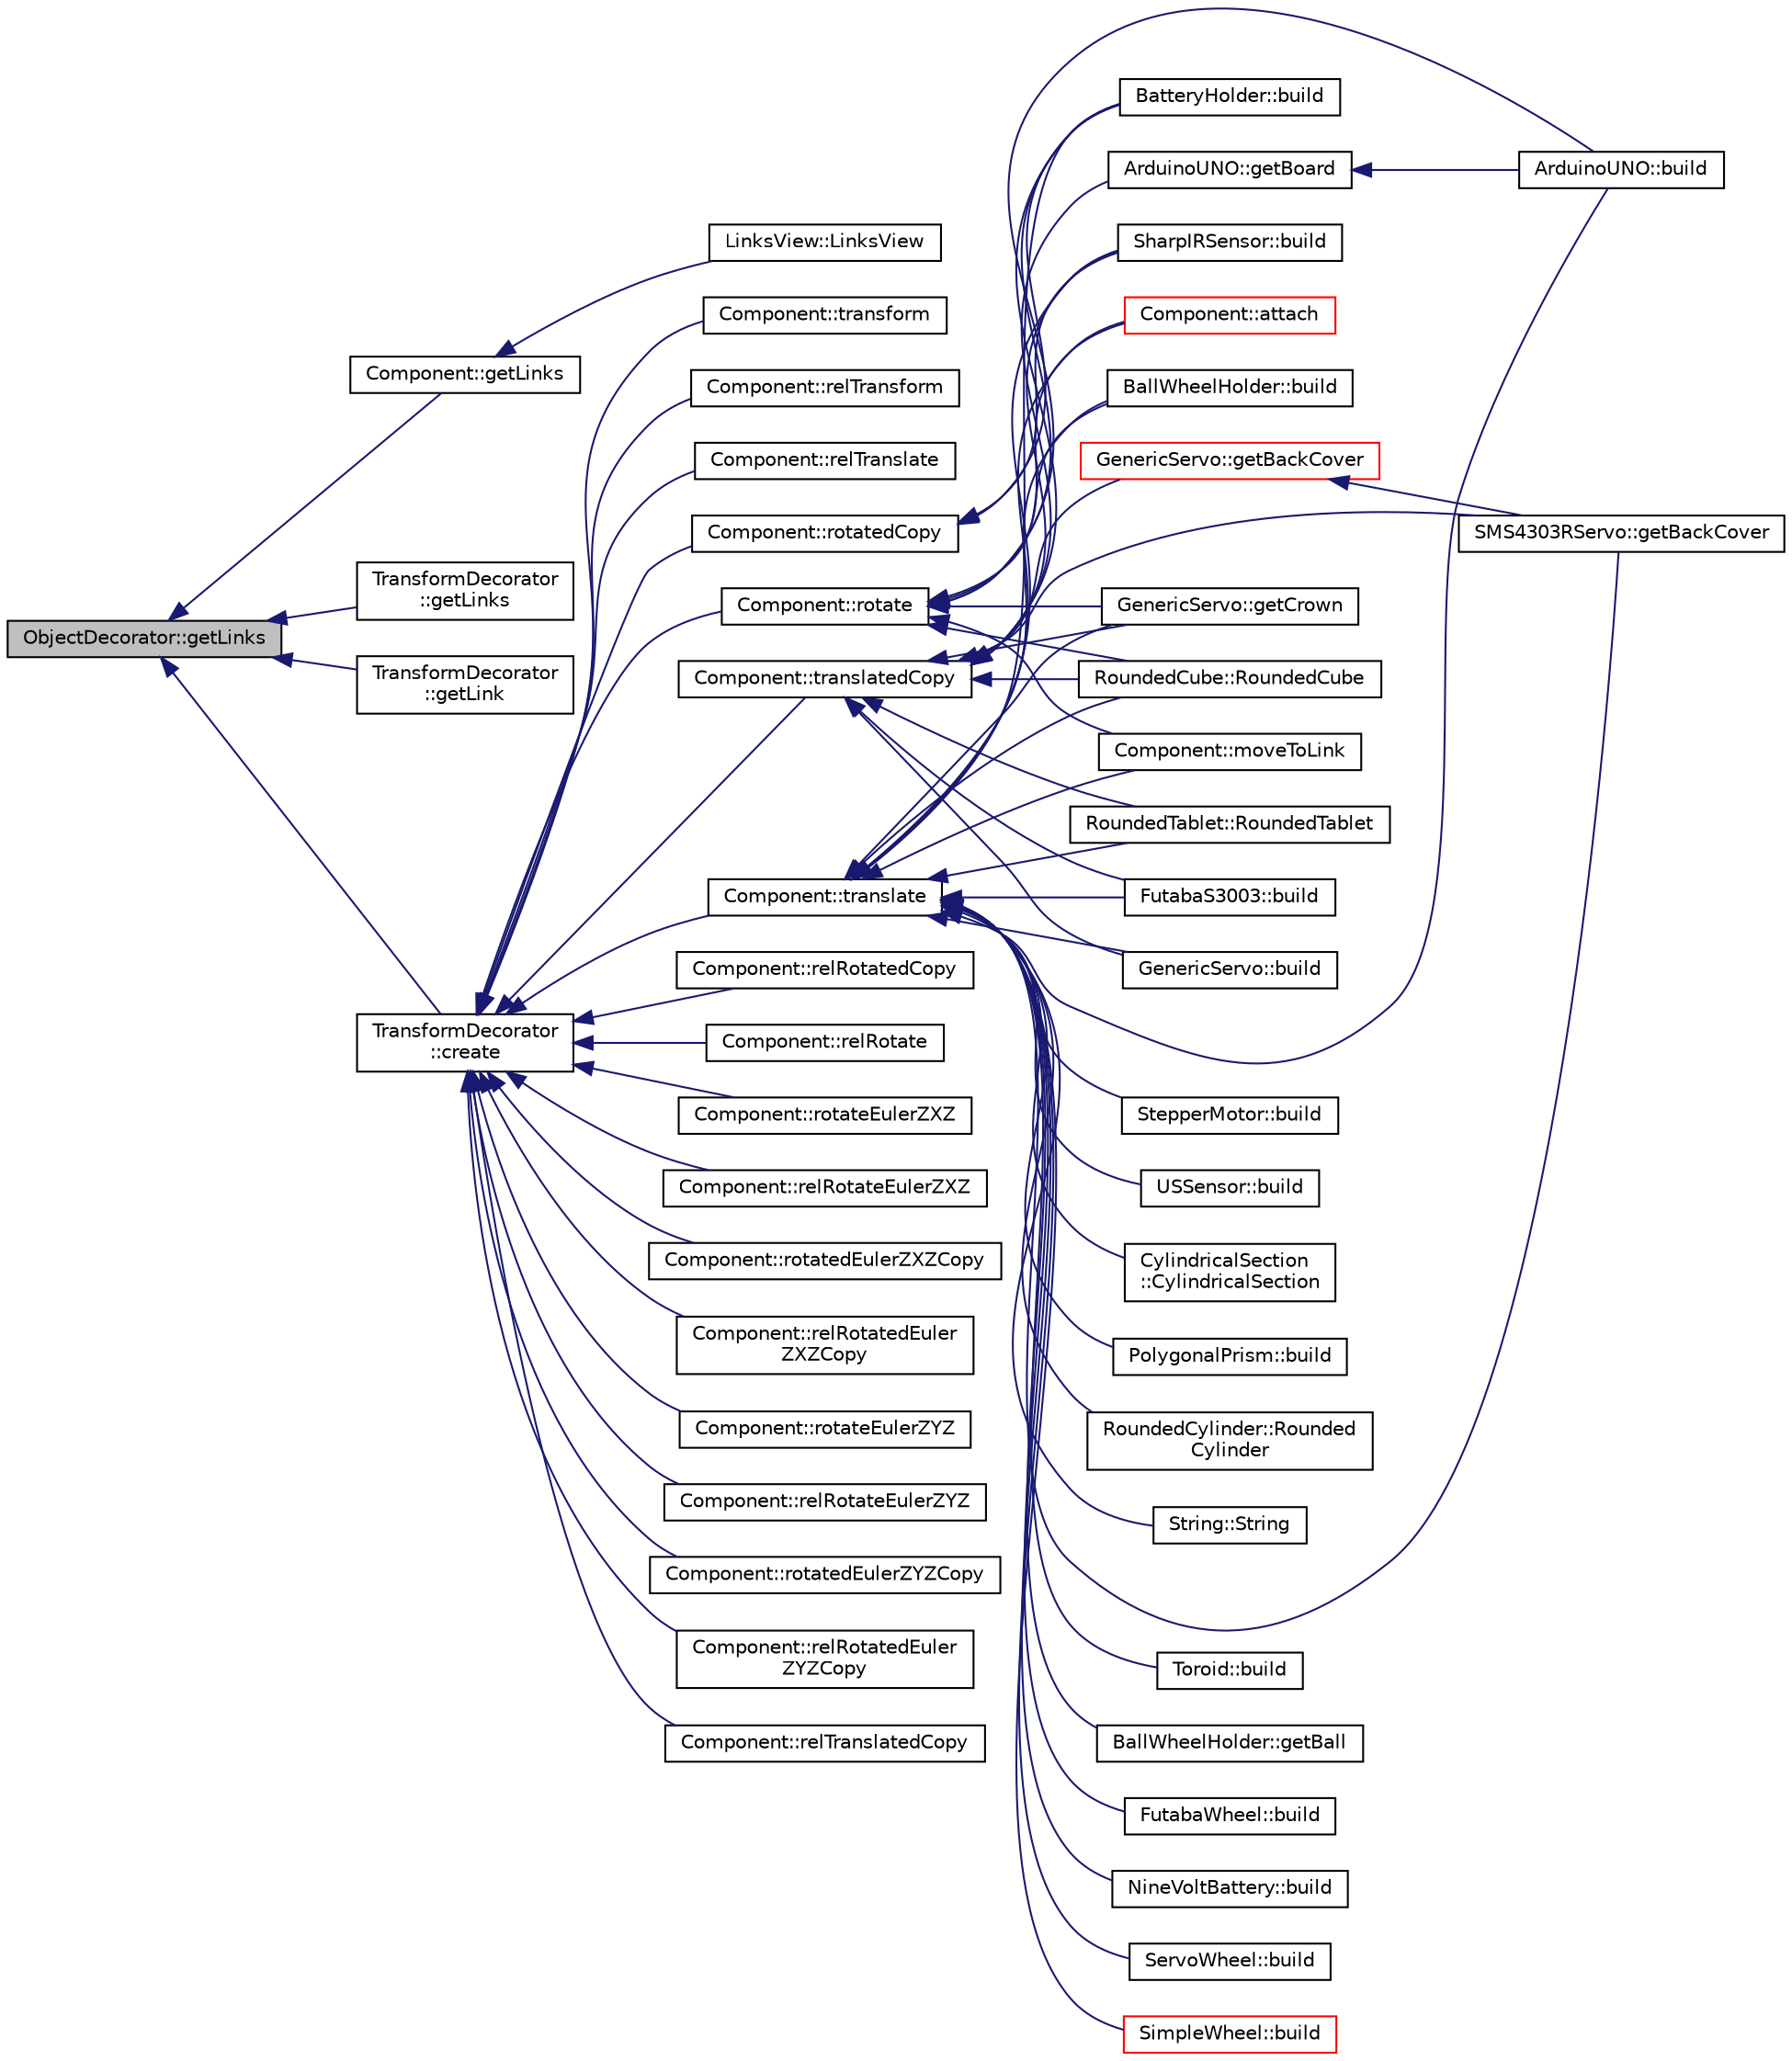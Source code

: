 digraph "ObjectDecorator::getLinks"
{
  edge [fontname="Helvetica",fontsize="10",labelfontname="Helvetica",labelfontsize="10"];
  node [fontname="Helvetica",fontsize="10",shape=record];
  rankdir="LR";
  Node233 [label="ObjectDecorator::getLinks",height=0.2,width=0.4,color="black", fillcolor="grey75", style="filled", fontcolor="black"];
  Node233 -> Node234 [dir="back",color="midnightblue",fontsize="10",style="solid",fontname="Helvetica"];
  Node234 [label="Component::getLinks",height=0.2,width=0.4,color="black", fillcolor="white", style="filled",URL="$classComponent.html#a69c9ae9e7a836becae2eb4f2ff2ad9ae"];
  Node234 -> Node235 [dir="back",color="midnightblue",fontsize="10",style="solid",fontname="Helvetica"];
  Node235 [label="LinksView::LinksView",height=0.2,width=0.4,color="black", fillcolor="white", style="filled",URL="$classLinksView.html#ac098d8856f85d764e3dbad57be30e8da"];
  Node233 -> Node236 [dir="back",color="midnightblue",fontsize="10",style="solid",fontname="Helvetica"];
  Node236 [label="TransformDecorator\l::getLinks",height=0.2,width=0.4,color="black", fillcolor="white", style="filled",URL="$classTransformDecorator.html#a61d1782d4ae0d6437a3c055f18c4bb6b"];
  Node233 -> Node237 [dir="back",color="midnightblue",fontsize="10",style="solid",fontname="Helvetica"];
  Node237 [label="TransformDecorator\l::getLink",height=0.2,width=0.4,color="black", fillcolor="white", style="filled",URL="$classTransformDecorator.html#a140256af9a84ec46efb8ea12cb28fedc"];
  Node233 -> Node238 [dir="back",color="midnightblue",fontsize="10",style="solid",fontname="Helvetica"];
  Node238 [label="TransformDecorator\l::create",height=0.2,width=0.4,color="black", fillcolor="white", style="filled",URL="$classTransformDecorator.html#a0aa4971660b91bebb8ad53e682b00bd1",tooltip="Default factory method. "];
  Node238 -> Node239 [dir="back",color="midnightblue",fontsize="10",style="solid",fontname="Helvetica"];
  Node239 [label="Component::rotatedCopy",height=0.2,width=0.4,color="black", fillcolor="white", style="filled",URL="$classComponent.html#ad9de437a1628000f65fea65381e4c3d4",tooltip="Rotate the component. "];
  Node239 -> Node240 [dir="back",color="midnightblue",fontsize="10",style="solid",fontname="Helvetica"];
  Node240 [label="BatteryHolder::build",height=0.2,width=0.4,color="black", fillcolor="white", style="filled",URL="$classBatteryHolder.html#a31b5756aae7816ef88986302ec12303c",tooltip="Build the piece. "];
  Node239 -> Node241 [dir="back",color="midnightblue",fontsize="10",style="solid",fontname="Helvetica"];
  Node241 [label="SharpIRSensor::build",height=0.2,width=0.4,color="black", fillcolor="white", style="filled",URL="$classSharpIRSensor.html#a9358ae89493f89e94ecf763fa4f2f542",tooltip="Build the piece. "];
  Node238 -> Node242 [dir="back",color="midnightblue",fontsize="10",style="solid",fontname="Helvetica"];
  Node242 [label="Component::relRotatedCopy",height=0.2,width=0.4,color="black", fillcolor="white", style="filled",URL="$classComponent.html#ac55c1d200c06a40b1093e7c1874a81ea",tooltip="Rotate the component around its local reference system. "];
  Node238 -> Node243 [dir="back",color="midnightblue",fontsize="10",style="solid",fontname="Helvetica"];
  Node243 [label="Component::rotate",height=0.2,width=0.4,color="black", fillcolor="white", style="filled",URL="$classComponent.html#a5d02f92e62bd7a142dcc9c0dae0c908d",tooltip="Rotate the component. "];
  Node243 -> Node244 [dir="back",color="midnightblue",fontsize="10",style="solid",fontname="Helvetica"];
  Node244 [label="RoundedCube::RoundedCube",height=0.2,width=0.4,color="black", fillcolor="white", style="filled",URL="$classRoundedCube.html#ad0ba2fd7d94c9b93a559bb36ab5787bf",tooltip="Constructor. "];
  Node243 -> Node245 [dir="back",color="midnightblue",fontsize="10",style="solid",fontname="Helvetica"];
  Node245 [label="Component::moveToLink",height=0.2,width=0.4,color="black", fillcolor="white", style="filled",URL="$classComponent.html#a90358faa491581771a2677e8cdc00bfd",tooltip="Move To Link Function This method rotates and translates the component in order to place it at a link..."];
  Node243 -> Node246 [dir="back",color="midnightblue",fontsize="10",style="solid",fontname="Helvetica"];
  Node246 [label="Component::attach",height=0.2,width=0.4,color="red", fillcolor="white", style="filled",URL="$classComponent.html#a229e816c0585cc4452b0200e0e842d1c",tooltip="Attaches two components This method attaches attachment component to the componet, making the links fit together. "];
  Node243 -> Node249 [dir="back",color="midnightblue",fontsize="10",style="solid",fontname="Helvetica"];
  Node249 [label="ArduinoUNO::build",height=0.2,width=0.4,color="black", fillcolor="white", style="filled",URL="$classArduinoUNO.html#a3f36db05b8094951b6a0372fae99e390",tooltip="Build the piece. "];
  Node243 -> Node250 [dir="back",color="midnightblue",fontsize="10",style="solid",fontname="Helvetica"];
  Node250 [label="BallWheelHolder::build",height=0.2,width=0.4,color="black", fillcolor="white", style="filled",URL="$classBallWheelHolder.html#a5fdc4b7a1f329bf9e136abb14ce79066",tooltip="Build the piece. "];
  Node243 -> Node240 [dir="back",color="midnightblue",fontsize="10",style="solid",fontname="Helvetica"];
  Node243 -> Node251 [dir="back",color="midnightblue",fontsize="10",style="solid",fontname="Helvetica"];
  Node251 [label="GenericServo::getCrown",height=0.2,width=0.4,color="black", fillcolor="white", style="filled",URL="$classGenericServo.html#a495d0b7ab36c079972c4702359c5ec76",tooltip="returns a component only with the crown "];
  Node238 -> Node252 [dir="back",color="midnightblue",fontsize="10",style="solid",fontname="Helvetica"];
  Node252 [label="Component::relRotate",height=0.2,width=0.4,color="black", fillcolor="white", style="filled",URL="$classComponent.html#a2c3e5cf2bc1680e69b3268e7063cd1d8",tooltip="Rotate the component around its local reference system. "];
  Node238 -> Node253 [dir="back",color="midnightblue",fontsize="10",style="solid",fontname="Helvetica"];
  Node253 [label="Component::rotateEulerZXZ",height=0.2,width=0.4,color="black", fillcolor="white", style="filled",URL="$classComponent.html#a65626ffdf954959a05120a15daf04219",tooltip="Rotate the component with Euler Angles ZX&#39;Z&#39;&#39;. "];
  Node238 -> Node254 [dir="back",color="midnightblue",fontsize="10",style="solid",fontname="Helvetica"];
  Node254 [label="Component::relRotateEulerZXZ",height=0.2,width=0.4,color="black", fillcolor="white", style="filled",URL="$classComponent.html#a29263e0bb90f81f656e96f2d32c7779a",tooltip="Rotate the component with Euler Angles ZX&#39;Z&#39;&#39; around its local reference system. "];
  Node238 -> Node255 [dir="back",color="midnightblue",fontsize="10",style="solid",fontname="Helvetica"];
  Node255 [label="Component::rotatedEulerZXZCopy",height=0.2,width=0.4,color="black", fillcolor="white", style="filled",URL="$classComponent.html#a356ba279ad0e9897f67c55bcebc56cd1",tooltip="Rotate a copy of the component with Euler Angles ZX&#39;Z&#39;&#39;. "];
  Node238 -> Node256 [dir="back",color="midnightblue",fontsize="10",style="solid",fontname="Helvetica"];
  Node256 [label="Component::relRotatedEuler\lZXZCopy",height=0.2,width=0.4,color="black", fillcolor="white", style="filled",URL="$classComponent.html#aed22d90f781e4775efe024cf2bc63541",tooltip="Rotate a copy of the component with Euler Angles ZX&#39;Z&#39;&#39; around its local reference system..."];
  Node238 -> Node257 [dir="back",color="midnightblue",fontsize="10",style="solid",fontname="Helvetica"];
  Node257 [label="Component::rotateEulerZYZ",height=0.2,width=0.4,color="black", fillcolor="white", style="filled",URL="$classComponent.html#a495eab23b140a50437e90f84500803eb",tooltip="Rotate the component with Euler Angles ZY&#39;Z&#39;&#39;. "];
  Node238 -> Node258 [dir="back",color="midnightblue",fontsize="10",style="solid",fontname="Helvetica"];
  Node258 [label="Component::relRotateEulerZYZ",height=0.2,width=0.4,color="black", fillcolor="white", style="filled",URL="$classComponent.html#a04731b2276edc482d179889f9ac83a5a",tooltip="Rotate the component with Euler Angles ZY&#39;Z&#39;&#39; around its local reference system. "];
  Node238 -> Node259 [dir="back",color="midnightblue",fontsize="10",style="solid",fontname="Helvetica"];
  Node259 [label="Component::rotatedEulerZYZCopy",height=0.2,width=0.4,color="black", fillcolor="white", style="filled",URL="$classComponent.html#a1ad2043bd3b91ad39cf671b6c7becfa5",tooltip="Rotate a copy of the component with Euler Angles ZX&#39;Z&#39;&#39;. "];
  Node238 -> Node260 [dir="back",color="midnightblue",fontsize="10",style="solid",fontname="Helvetica"];
  Node260 [label="Component::relRotatedEuler\lZYZCopy",height=0.2,width=0.4,color="black", fillcolor="white", style="filled",URL="$classComponent.html#a8aa8baded83e217655004ea955e53379",tooltip="Rotate a copy of the component with Euler Angles ZX&#39;Z&#39;&#39; around its local reference system..."];
  Node238 -> Node261 [dir="back",color="midnightblue",fontsize="10",style="solid",fontname="Helvetica"];
  Node261 [label="Component::translatedCopy",height=0.2,width=0.4,color="black", fillcolor="white", style="filled",URL="$classComponent.html#a9b25cc8e1420561130218b7c360eab67",tooltip="Translate the component. "];
  Node261 -> Node244 [dir="back",color="midnightblue",fontsize="10",style="solid",fontname="Helvetica"];
  Node261 -> Node262 [dir="back",color="midnightblue",fontsize="10",style="solid",fontname="Helvetica"];
  Node262 [label="RoundedTablet::RoundedTablet",height=0.2,width=0.4,color="black", fillcolor="white", style="filled",URL="$classRoundedTablet.html#acb7bd8292117dbfba2b14e928a5f1d1e",tooltip="Constructor. "];
  Node261 -> Node263 [dir="back",color="midnightblue",fontsize="10",style="solid",fontname="Helvetica"];
  Node263 [label="ArduinoUNO::getBoard",height=0.2,width=0.4,color="black", fillcolor="white", style="filled",URL="$classArduinoUNO.html#a2765f8e142d0668f66270d15dfb30296",tooltip="returns a component only with the board "];
  Node263 -> Node249 [dir="back",color="midnightblue",fontsize="10",style="solid",fontname="Helvetica"];
  Node261 -> Node240 [dir="back",color="midnightblue",fontsize="10",style="solid",fontname="Helvetica"];
  Node261 -> Node264 [dir="back",color="midnightblue",fontsize="10",style="solid",fontname="Helvetica"];
  Node264 [label="FutabaS3003::build",height=0.2,width=0.4,color="black", fillcolor="white", style="filled",URL="$classFutabaS3003.html#a780e4ad25476f3d7962675c1b5e4fb03",tooltip="Build the piece. "];
  Node261 -> Node265 [dir="back",color="midnightblue",fontsize="10",style="solid",fontname="Helvetica"];
  Node265 [label="GenericServo::getBackCover",height=0.2,width=0.4,color="red", fillcolor="white", style="filled",URL="$classGenericServo.html#a93fe47b0ebffbe1c9c71e190fe92736c",tooltip="getBackCover "];
  Node265 -> Node266 [dir="back",color="midnightblue",fontsize="10",style="solid",fontname="Helvetica"];
  Node266 [label="SMS4303RServo::getBackCover",height=0.2,width=0.4,color="black", fillcolor="white", style="filled",URL="$classSMS4303RServo.html#aeec1aa712c347da1a5fe9ece738a9bdc",tooltip="getBackCover "];
  Node261 -> Node251 [dir="back",color="midnightblue",fontsize="10",style="solid",fontname="Helvetica"];
  Node261 -> Node268 [dir="back",color="midnightblue",fontsize="10",style="solid",fontname="Helvetica"];
  Node268 [label="GenericServo::build",height=0.2,width=0.4,color="black", fillcolor="white", style="filled",URL="$classGenericServo.html#a278c702f6e1e6ab5dc2d05964f3d14eb",tooltip="Build the piece. "];
  Node261 -> Node241 [dir="back",color="midnightblue",fontsize="10",style="solid",fontname="Helvetica"];
  Node261 -> Node266 [dir="back",color="midnightblue",fontsize="10",style="solid",fontname="Helvetica"];
  Node238 -> Node269 [dir="back",color="midnightblue",fontsize="10",style="solid",fontname="Helvetica"];
  Node269 [label="Component::relTranslatedCopy",height=0.2,width=0.4,color="black", fillcolor="white", style="filled",URL="$classComponent.html#ae38d7d4bc776ce28cd7a3811a262d0ed",tooltip="Translate the component wrt. to its local reference system. "];
  Node238 -> Node270 [dir="back",color="midnightblue",fontsize="10",style="solid",fontname="Helvetica"];
  Node270 [label="Component::transform",height=0.2,width=0.4,color="black", fillcolor="white", style="filled",URL="$classComponent.html#abfdd7b2784ca975181f2f9391a7a3e50"];
  Node238 -> Node271 [dir="back",color="midnightblue",fontsize="10",style="solid",fontname="Helvetica"];
  Node271 [label="Component::relTransform",height=0.2,width=0.4,color="black", fillcolor="white", style="filled",URL="$classComponent.html#a96438164cd3e438b3044c420c4bd2788"];
  Node238 -> Node272 [dir="back",color="midnightblue",fontsize="10",style="solid",fontname="Helvetica"];
  Node272 [label="Component::translate",height=0.2,width=0.4,color="black", fillcolor="white", style="filled",URL="$classComponent.html#a0df678527e9d0d65a749bbc5883a71af",tooltip="Translate the component. "];
  Node272 -> Node273 [dir="back",color="midnightblue",fontsize="10",style="solid",fontname="Helvetica"];
  Node273 [label="CylindricalSection\l::CylindricalSection",height=0.2,width=0.4,color="black", fillcolor="white", style="filled",URL="$classCylindricalSection.html#a72ba130be49d400a5a0aa0a365e7c900",tooltip="Constructor. "];
  Node272 -> Node274 [dir="back",color="midnightblue",fontsize="10",style="solid",fontname="Helvetica"];
  Node274 [label="PolygonalPrism::build",height=0.2,width=0.4,color="black", fillcolor="white", style="filled",URL="$classPolygonalPrism.html#a3915dd262cd305a5212b01dcb6494d04",tooltip="Build the piece. "];
  Node272 -> Node244 [dir="back",color="midnightblue",fontsize="10",style="solid",fontname="Helvetica"];
  Node272 -> Node275 [dir="back",color="midnightblue",fontsize="10",style="solid",fontname="Helvetica"];
  Node275 [label="RoundedCylinder::Rounded\lCylinder",height=0.2,width=0.4,color="black", fillcolor="white", style="filled",URL="$classRoundedCylinder.html#a71de022375f47005a38034c037d6dd2f",tooltip="Static factory method. "];
  Node272 -> Node262 [dir="back",color="midnightblue",fontsize="10",style="solid",fontname="Helvetica"];
  Node272 -> Node276 [dir="back",color="midnightblue",fontsize="10",style="solid",fontname="Helvetica"];
  Node276 [label="String::String",height=0.2,width=0.4,color="black", fillcolor="white", style="filled",URL="$classString.html#a9662ca94c4e2cd2a1b6fe723fd7ee6d7"];
  Node272 -> Node277 [dir="back",color="midnightblue",fontsize="10",style="solid",fontname="Helvetica"];
  Node277 [label="Toroid::build",height=0.2,width=0.4,color="black", fillcolor="white", style="filled",URL="$classToroid.html#a1f536ca45b977d2b16caddcfac37e8f2",tooltip="Build the piece. "];
  Node272 -> Node245 [dir="back",color="midnightblue",fontsize="10",style="solid",fontname="Helvetica"];
  Node272 -> Node246 [dir="back",color="midnightblue",fontsize="10",style="solid",fontname="Helvetica"];
  Node272 -> Node249 [dir="back",color="midnightblue",fontsize="10",style="solid",fontname="Helvetica"];
  Node272 -> Node250 [dir="back",color="midnightblue",fontsize="10",style="solid",fontname="Helvetica"];
  Node272 -> Node278 [dir="back",color="midnightblue",fontsize="10",style="solid",fontname="Helvetica"];
  Node278 [label="BallWheelHolder::getBall",height=0.2,width=0.4,color="black", fillcolor="white", style="filled",URL="$classBallWheelHolder.html#aa345c2a64731ffd98a8562c452b9115b"];
  Node272 -> Node240 [dir="back",color="midnightblue",fontsize="10",style="solid",fontname="Helvetica"];
  Node272 -> Node264 [dir="back",color="midnightblue",fontsize="10",style="solid",fontname="Helvetica"];
  Node272 -> Node279 [dir="back",color="midnightblue",fontsize="10",style="solid",fontname="Helvetica"];
  Node279 [label="FutabaWheel::build",height=0.2,width=0.4,color="black", fillcolor="white", style="filled",URL="$classFutabaWheel.html#a6dc7222f040225cbea58a7f52ab51bc1",tooltip="Build the piece. "];
  Node272 -> Node251 [dir="back",color="midnightblue",fontsize="10",style="solid",fontname="Helvetica"];
  Node272 -> Node268 [dir="back",color="midnightblue",fontsize="10",style="solid",fontname="Helvetica"];
  Node272 -> Node280 [dir="back",color="midnightblue",fontsize="10",style="solid",fontname="Helvetica"];
  Node280 [label="NineVoltBattery::build",height=0.2,width=0.4,color="black", fillcolor="white", style="filled",URL="$classNineVoltBattery.html#a47fdf8ed2d4de128b9acae2ced2cb9ef",tooltip="Build the piece. "];
  Node272 -> Node281 [dir="back",color="midnightblue",fontsize="10",style="solid",fontname="Helvetica"];
  Node281 [label="ServoWheel::build",height=0.2,width=0.4,color="black", fillcolor="white", style="filled",URL="$classServoWheel.html#a1c938e0a0aeac4b0cb9f31081cdbcc62",tooltip="Build the piece. "];
  Node272 -> Node241 [dir="back",color="midnightblue",fontsize="10",style="solid",fontname="Helvetica"];
  Node272 -> Node282 [dir="back",color="midnightblue",fontsize="10",style="solid",fontname="Helvetica"];
  Node282 [label="SimpleWheel::build",height=0.2,width=0.4,color="red", fillcolor="white", style="filled",URL="$classSimpleWheel.html#a33754ed6566c483e50a13e3ab9ea1052",tooltip="Build the piece. "];
  Node272 -> Node266 [dir="back",color="midnightblue",fontsize="10",style="solid",fontname="Helvetica"];
  Node272 -> Node285 [dir="back",color="midnightblue",fontsize="10",style="solid",fontname="Helvetica"];
  Node285 [label="StepperMotor::build",height=0.2,width=0.4,color="black", fillcolor="white", style="filled",URL="$classStepperMotor.html#ae2954c48b9c34762cfcd67720a72b710",tooltip="Build the piece. "];
  Node272 -> Node286 [dir="back",color="midnightblue",fontsize="10",style="solid",fontname="Helvetica"];
  Node286 [label="USSensor::build",height=0.2,width=0.4,color="black", fillcolor="white", style="filled",URL="$classUSSensor.html#ac876244c1bf0aab65db9a1876d0ca525",tooltip="Build the piece. "];
  Node238 -> Node287 [dir="back",color="midnightblue",fontsize="10",style="solid",fontname="Helvetica"];
  Node287 [label="Component::relTranslate",height=0.2,width=0.4,color="black", fillcolor="white", style="filled",URL="$classComponent.html#a9c77e890ea15db01c38273975f9a56ad",tooltip="Translate the component wrt. to its local reference system. "];
}
